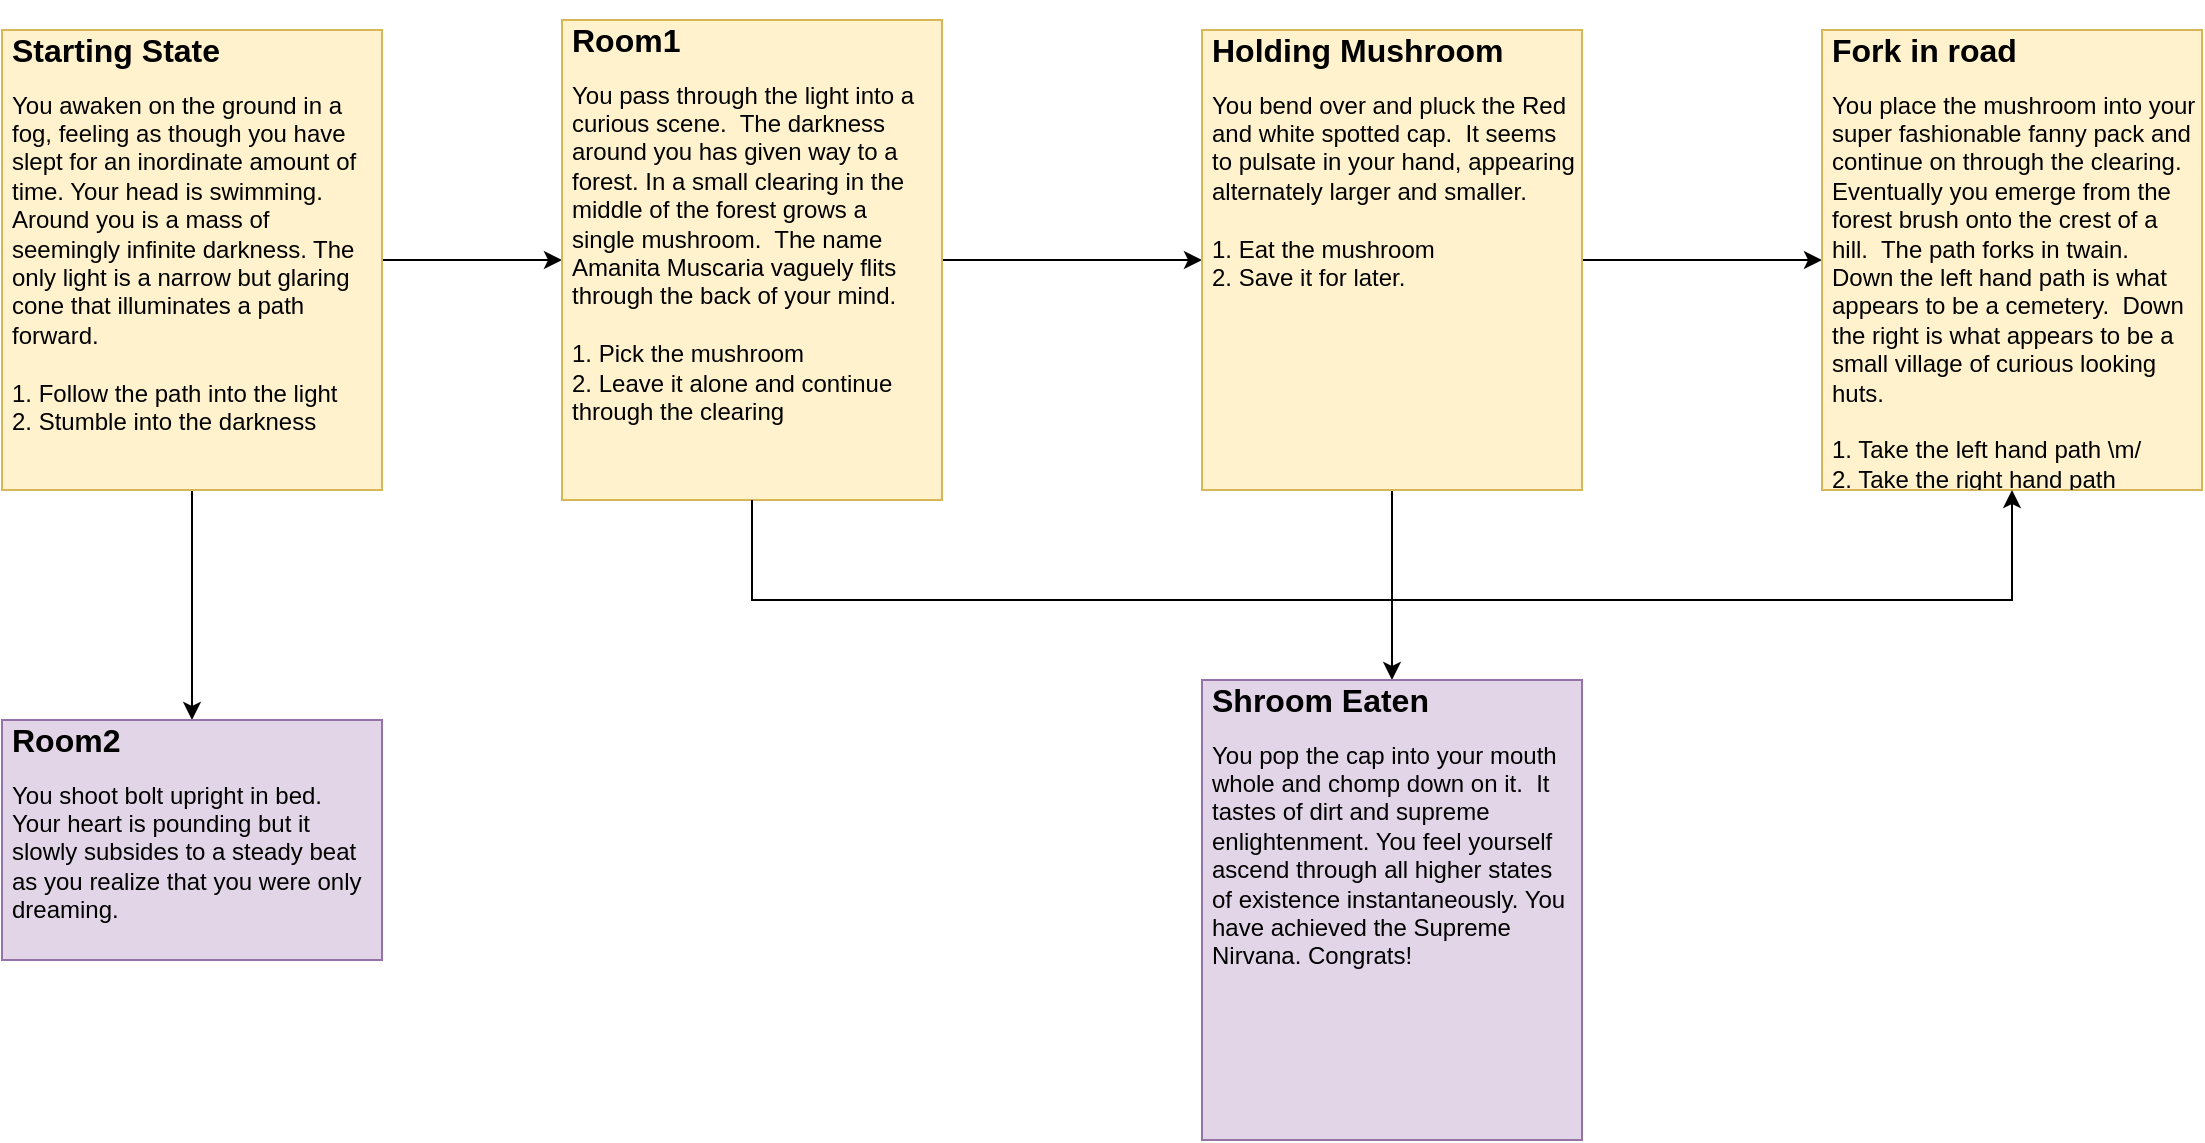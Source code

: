 <mxfile version="13.1.3" type="github">
  <diagram id="iFrnpqUqrUvM_LkgC43C" name="Page-1">
    <mxGraphModel dx="1084" dy="562" grid="1" gridSize="10" guides="1" tooltips="1" connect="1" arrows="1" fold="1" page="1" pageScale="1" pageWidth="850" pageHeight="1100" math="0" shadow="0">
      <root>
        <mxCell id="0" />
        <mxCell id="1" parent="0" />
        <mxCell id="o1p2eKvqM2puoVH-viOR-6" style="edgeStyle=orthogonalEdgeStyle;rounded=0;orthogonalLoop=1;jettySize=auto;html=1;" parent="1" source="o1p2eKvqM2puoVH-viOR-1" target="o1p2eKvqM2puoVH-viOR-5" edge="1">
          <mxGeometry relative="1" as="geometry" />
        </mxCell>
        <mxCell id="o1p2eKvqM2puoVH-viOR-8" style="edgeStyle=orthogonalEdgeStyle;rounded=0;orthogonalLoop=1;jettySize=auto;html=1;" parent="1" source="o1p2eKvqM2puoVH-viOR-1" target="o1p2eKvqM2puoVH-viOR-7" edge="1">
          <mxGeometry relative="1" as="geometry" />
        </mxCell>
        <mxCell id="o1p2eKvqM2puoVH-viOR-1" value="&lt;h1 style=&quot;font-size: 16px&quot;&gt;Starting State&lt;/h1&gt;&lt;div&gt;You awaken on the ground in a fog, feeling as though you have slept for an inordinate amount of time. Your head is swimming. Around you is a mass of seemingly infinite darkness. The only light is a narrow but glaring cone that illuminates a path forward.&amp;nbsp;&lt;/div&gt;&lt;div&gt;&lt;br&gt;&lt;/div&gt;&lt;div&gt;1. Follow the path into the light&lt;/div&gt;&lt;div&gt;2. Stumble into the darkness&lt;/div&gt;" style="text;html=1;strokeColor=#d6b656;fillColor=#fff2cc;spacing=5;spacingTop=-20;whiteSpace=wrap;overflow=hidden;rounded=0;comic=0;glass=0;labelBorderColor=none;perimeterSpacing=0;direction=west;" parent="1" vertex="1">
          <mxGeometry x="30" y="25" width="190" height="230" as="geometry" />
        </mxCell>
        <mxCell id="TKakE3wwV7UtLU64yn6m-2" style="edgeStyle=orthogonalEdgeStyle;rounded=0;orthogonalLoop=1;jettySize=auto;html=1;entryX=1;entryY=0.5;entryDx=0;entryDy=0;" edge="1" parent="1" source="o1p2eKvqM2puoVH-viOR-5" target="TKakE3wwV7UtLU64yn6m-1">
          <mxGeometry relative="1" as="geometry" />
        </mxCell>
        <mxCell id="o1p2eKvqM2puoVH-viOR-5" value="&lt;h1 style=&quot;font-size: 16px&quot;&gt;Room1&lt;/h1&gt;&lt;div&gt;You pass through the light into a curious scene.&amp;nbsp; The darkness around you has given way to a forest. In a small clearing in the middle of the forest grows a single mushroom.&amp;nbsp; The name Amanita Muscaria vaguely flits through the back of your mind.&lt;/div&gt;&lt;div&gt;&lt;br&gt;&lt;/div&gt;&lt;div&gt;1. Pick the mushroom&lt;/div&gt;&lt;div&gt;2. Leave it alone and continue through the clearing&lt;/div&gt;" style="text;html=1;strokeColor=#d6b656;fillColor=#fff2cc;spacing=5;spacingTop=-20;whiteSpace=wrap;overflow=hidden;rounded=0;comic=0;glass=0;labelBorderColor=none;perimeterSpacing=0;" parent="1" vertex="1">
          <mxGeometry x="310" y="20" width="190" height="240" as="geometry" />
        </mxCell>
        <mxCell id="o1p2eKvqM2puoVH-viOR-7" value="&lt;h1 style=&quot;font-size: 16px&quot;&gt;Room2&lt;/h1&gt;&lt;div&gt;You shoot bolt upright in bed.&amp;nbsp; Your heart is pounding but it slowly subsides to a steady beat as you realize that you were only dreaming.&lt;/div&gt;" style="text;html=1;strokeColor=#9673a6;fillColor=#e1d5e7;spacing=5;spacingTop=-20;whiteSpace=wrap;overflow=hidden;rounded=0;comic=0;glass=0;labelBorderColor=none;perimeterSpacing=0;" parent="1" vertex="1">
          <mxGeometry x="30" y="370" width="190" height="120" as="geometry" />
        </mxCell>
        <mxCell id="TKakE3wwV7UtLU64yn6m-4" style="edgeStyle=orthogonalEdgeStyle;rounded=0;orthogonalLoop=1;jettySize=auto;html=1;" edge="1" parent="1" source="TKakE3wwV7UtLU64yn6m-1" target="TKakE3wwV7UtLU64yn6m-3">
          <mxGeometry relative="1" as="geometry" />
        </mxCell>
        <mxCell id="TKakE3wwV7UtLU64yn6m-6" style="edgeStyle=orthogonalEdgeStyle;rounded=0;orthogonalLoop=1;jettySize=auto;html=1;" edge="1" parent="1" source="TKakE3wwV7UtLU64yn6m-1" target="TKakE3wwV7UtLU64yn6m-5">
          <mxGeometry relative="1" as="geometry" />
        </mxCell>
        <mxCell id="TKakE3wwV7UtLU64yn6m-1" value="&lt;h1 style=&quot;font-size: 16px&quot;&gt;Holding Mushroom&lt;/h1&gt;&lt;div&gt;You bend over and pluck the Red and white spotted cap.&amp;nbsp; It seems to pulsate in your hand, appearing alternately larger and smaller.&lt;/div&gt;&lt;div&gt;&lt;br&gt;&lt;/div&gt;&lt;div&gt;1. Eat the mushroom&lt;/div&gt;&lt;div&gt;2. Save it for later.&lt;/div&gt;" style="text;html=1;strokeColor=#d6b656;fillColor=#fff2cc;spacing=5;spacingTop=-20;whiteSpace=wrap;overflow=hidden;rounded=0;comic=0;glass=0;labelBorderColor=none;perimeterSpacing=0;direction=west;" vertex="1" parent="1">
          <mxGeometry x="630" y="25" width="190" height="230" as="geometry" />
        </mxCell>
        <mxCell id="TKakE3wwV7UtLU64yn6m-3" value="&lt;h1 style=&quot;font-size: 16px&quot;&gt;Fork in road&lt;/h1&gt;&lt;div&gt;You place the mushroom into your super fashionable fanny pack and continue on through the clearing.&amp;nbsp; Eventually you emerge from the forest brush onto the crest of a hill.&amp;nbsp; The path forks in twain. Down the left hand path is what appears to be a cemetery.&amp;nbsp; Down the right is what appears to be a small village of curious looking huts.&lt;/div&gt;&lt;div&gt;&lt;br&gt;&lt;/div&gt;&lt;div&gt;1. Take the left hand path \m/&lt;/div&gt;&lt;div&gt;2. Take the right hand path&lt;/div&gt;" style="text;html=1;strokeColor=#d6b656;fillColor=#fff2cc;spacing=5;spacingTop=-20;whiteSpace=wrap;overflow=hidden;rounded=0;comic=0;glass=0;labelBorderColor=none;perimeterSpacing=0;direction=west;" vertex="1" parent="1">
          <mxGeometry x="940" y="25" width="190" height="230" as="geometry" />
        </mxCell>
        <mxCell id="TKakE3wwV7UtLU64yn6m-5" value="&lt;h1 style=&quot;font-size: 16px&quot;&gt;Shroom Eaten&lt;/h1&gt;&lt;div&gt;You pop the cap into your mouth whole and chomp down on it.&amp;nbsp; It tastes of dirt and supreme enlightenment. You feel yourself ascend through all higher states of existence instantaneously. You have achieved the Supreme Nirvana. Congrats!&lt;/div&gt;" style="text;html=1;strokeColor=#9673a6;fillColor=#e1d5e7;spacing=5;spacingTop=-20;whiteSpace=wrap;overflow=hidden;rounded=0;comic=0;glass=0;labelBorderColor=none;perimeterSpacing=0;direction=west;" vertex="1" parent="1">
          <mxGeometry x="630" y="350" width="190" height="230" as="geometry" />
        </mxCell>
        <mxCell id="TKakE3wwV7UtLU64yn6m-9" style="edgeStyle=orthogonalEdgeStyle;rounded=0;orthogonalLoop=1;jettySize=auto;html=1;" edge="1" parent="1" source="o1p2eKvqM2puoVH-viOR-5" target="TKakE3wwV7UtLU64yn6m-3">
          <mxGeometry relative="1" as="geometry">
            <mxPoint x="500" y="340" as="sourcePoint" />
            <Array as="points">
              <mxPoint x="405" y="310" />
              <mxPoint x="1035" y="310" />
            </Array>
          </mxGeometry>
        </mxCell>
      </root>
    </mxGraphModel>
  </diagram>
</mxfile>
